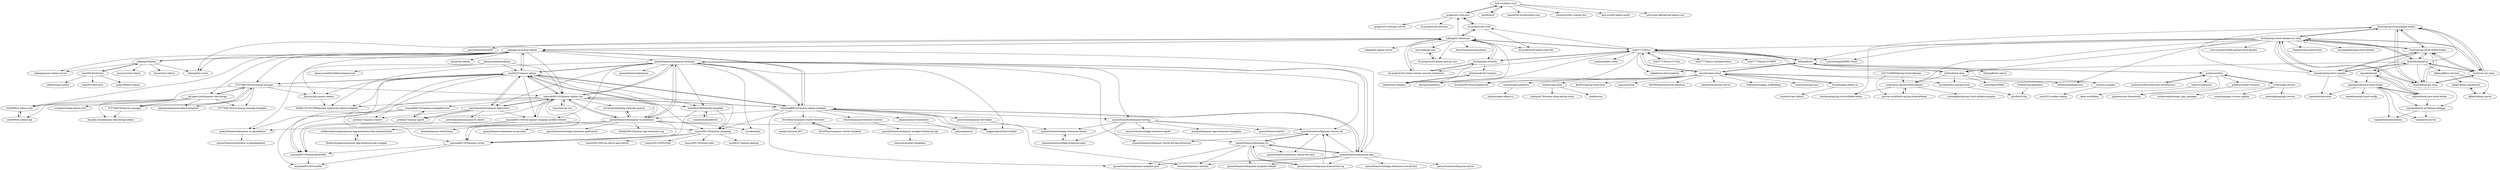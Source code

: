 digraph G {
"fast-crud/fast-crud" -> "greper/d2-crud-plus"
"fast-crud/fast-crud" -> "certd/certd"
"fast-crud/fast-crud" -> "handsfree-work/trident-sync"
"fast-crud/fast-crud" -> "docmirror/dev-sidecar-doc"
"fast-crud/fast-crud" -> "fast-crud/fs-admin-antdv"
"fast-crud/fast-crud" -> "cool-team-official/cool-admin-vue" ["e"=1]
"uhonliu/open-platform" -> "uhonliu/open-admin-ui"
"funtl/spring-cloud-alibaba-my-shop" -> "funtl/spring-cloud-netflix-itoken"
"funtl/spring-cloud-alibaba-my-shop" -> "funtl/MyShopPlus"
"funtl/spring-cloud-alibaba-my-shop" -> "funtl/ssm-my-shop"
"funtl/spring-cloud-alibaba-my-shop" -> "funtl/dubbo-my-shop"
"funtl/spring-cloud-alibaba-my-shop" -> "funtl/spring-cloud-alibaba-dubbo"
"funtl/spring-cloud-alibaba-my-shop" -> "topsale/spring-boot-samples"
"funtl/spring-cloud-alibaba-my-shop" -> "mtcarpenter/mall-cloud-alibaba" ["e"=1]
"funtl/spring-cloud-alibaba-my-shop" -> "fxllong/fisher"
"funtl/spring-cloud-alibaba-my-shop" -> "lizibin/black-shop"
"funtl/spring-cloud-alibaba-my-shop" -> "xingcun/xc-spring-cloud-alibaba"
"funtl/spring-cloud-alibaba-my-shop" -> "mirrormingzZ/hello-spring-cloud-alibaba"
"funtl/spring-cloud-alibaba-my-shop" -> "liuht777/Taroco"
"funtl/spring-cloud-alibaba-my-shop" -> "wuyouzhuguli/FEBS-Cloud" ["e"=1]
"funtl/spring-cloud-alibaba-my-shop" -> "chillzhuang/blade-tool" ["e"=1]
"funtl/spring-cloud-alibaba-my-shop" -> "Nepxion/DiscoveryGuide" ["e"=1]
"wjkang/d2-admin-pm" -> "Jiiiiiin/jiiiiiin-security"
"wjkang/d2-admin-pm" -> "wjkang/d2-admin-server"
"wjkang/d2-admin-pm" -> "d2-projects/d2-admin-start-kit" ["e"=1]
"wjkang/d2-admin-pm" -> "d2-projects/d2-crud"
"wjkang/d2-admin-pm" -> "wjkang/lazy-mock"
"wjkang/d2-admin-pm" -> "d2-projects/d2-admin-renren-security-enterprise"
"wjkang/d2-admin-pm" -> "wjkang/vue-quasar-admin"
"wjkang/d2-admin-pm" -> "dnyz520/careyshop-admin" ["e"=1]
"wjkang/d2-admin-pm" -> "d2-projects/d2-admin-xiya-go-cms"
"wjkang/d2-admin-pm" -> "greper/d2-crud-plus"
"wjkang/d2-admin-pm" -> "Jiiiiiin/vue-viewplus"
"wjkang/d2-admin-pm" -> "xiya-team/go-cms"
"wjkang/d2-admin-pm" -> "liuht777/Taroco"
"wjkang/d2-admin-pm" -> "garychk/D2AdminICE"
"GreedyStar/generator" -> "airufei/xCode"
"funtl/MyShopPlus" -> "funtl/spring-cloud-alibaba-my-shop"
"funtl/MyShopPlus" -> "funtl/spring-cloud-netflix-itoken"
"funtl/MyShopPlus" -> "funtl/ssm-my-shop"
"funtl/MyShopPlus" -> "topsale/spring-boot-samples"
"funtl/MyShopPlus" -> "funtl/dubbo-my-shop"
"funtl/MyShopPlus" -> "funtl/spring-cloud-alibaba-dubbo"
"funtl/MyShopPlus" -> "qfdmy/qfdmy-services"
"funtl/MyShopPlus" -> "topsale/leesite"
"funtl/MyShopPlus" -> "lizibin/black-shop"
"quasarframework/quasar-awesome" -> "pratik227/quasar-admin"
"quasarframework/quasar-awesome" -> "mayank091193/quasar-admin-crm"
"quasarframework/quasar-awesome" -> "odranoelBR/vue-quasar-admin-example"
"quasarframework/quasar-awesome" -> "quasarframework/quasar-ui-qcalendar"
"quasarframework/quasar-awesome" -> "quasarframework/quasar" ["e"=1]
"quasarframework/quasar-awesome" -> "patrickmonteiro/quasar-apexcharts"
"quasarframework/quasar-awesome" -> "quasarframework/quasar-testing"
"quasarframework/quasar-awesome" -> "quasarframework/quasar-play"
"quasarframework/quasar-awesome" -> "slanatech/dashblocks-template"
"quasarframework/quasar-awesome" -> "quasarframework/quasar-starter-kit"
"quasarframework/quasar-awesome" -> "quasarframework/quasar-cli"
"quasarframework/quasar-awesome" -> "baggachipz/q-form-builder"
"quasarframework/quasar-awesome" -> "vycoder/qodo"
"quasarframework/quasar-awesome" -> "dirkhe1051931999/quasar-typescript-admin-template"
"quasarframework/quasar-awesome" -> "mayank091193/vue-quasar-company-profile-website"
"mayur091193/quasar-shopping" -> "pratik227/quasar-gaming"
"mayur091193/quasar-shopping" -> "mayur091193/vue-native-app-starter"
"mayur091193/quasar-shopping" -> "mayank091193/quasar-scrum"
"mayur091193/quasar-shopping" -> "mayur091193/ProTab"
"mayur091193/quasar-shopping" -> "mayur091193/turbo-tabs"
"odranoelBR/vue-quasar-admin-example" -> "pratik227/quasar-admin"
"odranoelBR/vue-quasar-admin-example" -> "mayank091193/quasar-admin-crm"
"odranoelBR/vue-quasar-admin-example" -> "wjkang/vue-quasar-admin"
"odranoelBR/vue-quasar-admin-example" -> "quasarframework/quasar-awesome"
"odranoelBR/vue-quasar-admin-example" -> "XristMisyris/quasar-starter-frontend"
"odranoelBR/vue-quasar-admin-example" -> "quasarframework/quasar-play"
"odranoelBR/vue-quasar-admin-example" -> "quasarframework/quasar-ui-qcalendar"
"odranoelBR/vue-quasar-admin-example" -> "claustres/quasar-feathers-tutorial"
"odranoelBR/vue-quasar-admin-example" -> "stormseed/quasar-calendar" ["e"=1]
"odranoelBR/vue-quasar-admin-example" -> "mayur091193/quasar-shopping"
"odranoelBR/vue-quasar-admin-example" -> "quasarframework/quasar-testing"
"odranoelBR/vue-quasar-admin-example" -> "baggachipz/q-form-builder"
"odranoelBR/vue-quasar-admin-example" -> "panstromek/quasar-ide-helper"
"odranoelBR/vue-quasar-admin-example" -> "phpzm/quasar-boilerplate"
"odranoelBR/vue-quasar-admin-example" -> "quasarframework/quasar-template-pwa"
"mayank091193/vue-quasar-company-profile-website" -> "mayank091193/mayank-profile"
"mayank091193/vue-quasar-company-profile-website" -> "mayank091193/quasar-scrum"
"mayank091193/vue-quasar-company-profile-website" -> "mayank091193/quasar-admin-crm"
"mayank091193/vue-quasar-company-profile-website" -> "mayur091193/quasar-shopping"
"mayank091193/vue-quasar-company-profile-website" -> "mstaack/quasar-cloud-demo"
"gudaoxuri/Microservices-Architecture" -> "gudaoxuri/dew"
"topsale/spring-boot-samples" -> "funtl/spring-cloud-alibaba-my-shop"
"topsale/spring-boot-samples" -> "funtl/MyShopPlus"
"topsale/spring-boot-samples" -> "funtl/spring-cloud-netflix-itoken"
"topsale/spring-boot-samples" -> "funtl/spring-cloud-alibaba-dubbo"
"topsale/spring-boot-samples" -> "topsale/kubernetes"
"topsale/spring-boot-samples" -> "topsale/code-java-cloud-dubbo"
"greper/d2-crud-plus" -> "fast-crud/fast-crud"
"greper/d2-crud-plus" -> "d2-projects/d2-crud"
"greper/d2-crud-plus" -> "greper/d2-crud-plus-server"
"greper/d2-crud-plus" -> "d2-projects/d2-advance"
"certd/certd" -> "fast-crud/fast-crud"
"leecho/cola-cloud" -> "steellee/sao"
"leecho/cola-cloud" -> "chengzhx76/weixin-shop-spring-cloud" ["e"=1]
"Junvary/gin-quasar-admin" -> "dirkhe1051931999/quasar-typescript-admin-template"
"xingcun/xc-spring-cloud-alibaba" -> "pursue-wind/hello-spring-cloud-alibaba"
"xingcun/xc-spring-cloud-alibaba" -> "shuzheng/spring-cloud-alibaba-demo"
"xingcun/xc-spring-cloud-alibaba" -> "yuhuangbin/spring-cloud-alibaba-samples"
"d2-projects/d2-crud" -> "d2-projects/d2-admin-start-kit" ["e"=1]
"d2-projects/d2-crud" -> "wjkang/d2-admin-pm"
"d2-projects/d2-crud" -> "greper/d2-crud-plus"
"quasarframework/quasar-play" -> "quasarframework/quasar-cli"
"quasarframework/quasar-play" -> "quasarframework/quasar-framework.org"
"quasarframework/quasar-play" -> "quasarframework/quasar-starter-kit"
"quasarframework/quasar-play" -> "quasarframework/quasar-template-pwa"
"quasarframework/quasar-play" -> "quasarframework/quasar-extras"
"quasarframework/quasar-play" -> "quasarframework/quasar-template-default"
"quasarframework/quasar-play" -> "stormseed/quasar-calendar" ["e"=1]
"quasarframework/quasar-play" -> "quasarframework/quasar-awesome"
"quasarframework/quasar-play" -> "odranoelBR/vue-quasar-admin-example"
"quasarframework/quasar-play" -> "quasarframework/app-extension-icon-factory"
"funtl/ssm-my-shop" -> "funtl/dubbo-my-shop"
"funtl/ssm-my-shop" -> "funtl/spring-cloud-netflix-itoken"
"funtl/ssm-my-shop" -> "funtl/spring-cloud-alibaba-my-shop"
"funtl/ssm-my-shop" -> "funtl/MyShopPlus"
"funtl/ssm-my-shop" -> "funtl/spring-cloud-alibaba-dubbo"
"wjkang/3YAdmin" -> "wjkang/vue-quasar-admin"
"wjkang/3YAdmin" -> "javaLuo/react-admin" ["e"=1]
"wjkang/3YAdmin" -> "wjkang/quasar-admin-server"
"wjkang/3YAdmin" -> "liuxx001/bird-front"
"wjkang/3YAdmin" -> "lanux/react-admin" ["e"=1]
"wjkang/3YAdmin" -> "wjkang/lazy-mock"
"972784674t/quasar-manage" -> "972784674t/vue-quasar-manage"
"972784674t/quasar-manage" -> "dq-open-cloud/quasar-sika-design-admin"
"pursue-wind/hello-spring-cloud-alibaba" -> "xingcun/xc-spring-cloud-alibaba"
"topsale/book-java-cloud-dubbo" -> "topsale/leesite"
"topsale/book-java-cloud-dubbo" -> "topsale/code-java-cloud-dubbo"
"topsale/book-java-cloud-dubbo" -> "topsale/leesite-archetype-webapp"
"topsale/code-java-cloud-dubbo" -> "topsale/book-java-cloud-dubbo"
"topsale/code-java-cloud-dubbo" -> "topsale/kubernetes"
"topsale/code-java-cloud-dubbo" -> "topsale/spring-cloud-config"
"topsale/code-java-cloud-dubbo" -> "topsale/leesite-archetype-webapp"
"topsale/code-java-cloud-dubbo" -> "topsale/book-blockchain"
"topsale/code-java-cloud-dubbo" -> "topsale/resources"
"mayank091193/quasar-admin-crm" -> "pratik227/quasar-admin"
"mayank091193/quasar-admin-crm" -> "mayank091193/vue-quasar-company-profile-website"
"mayank091193/quasar-admin-crm" -> "mayank091193/quasar-scrum"
"mayank091193/quasar-admin-crm" -> "quasarframework/quasar-ui-qcalendar"
"mayank091193/quasar-admin-crm" -> "odranoelBR/vue-quasar-admin-example"
"mayank091193/quasar-admin-crm" -> "quasarframework/quasar-awesome"
"mayank091193/quasar-admin-crm" -> "patrickmonteiro/quasar-apexcharts"
"mayank091193/quasar-admin-crm" -> "mayur091193/quasar-shopping"
"mayank091193/quasar-admin-crm" -> "dirkhe1051931999/quasar-typescript-admin-template"
"mayank091193/quasar-admin-crm" -> "mayank091193/mayank-profile"
"mayank091193/quasar-admin-crm" -> "harryho/vue-crm"
"mayank091193/quasar-admin-crm" -> "pratik227/quasar-qgrid"
"mayank091193/quasar-admin-crm" -> "slanatech/dashblocks-template"
"mayank091193/quasar-admin-crm" -> "mayank091193/quasar-draggable-tree"
"mayank091193/quasar-admin-crm" -> "stormseed/daykeep-calendar-quasar"
"pratik227/quasar-admin" -> "mayank091193/quasar-admin-crm"
"pratik227/quasar-admin" -> "quasarframework/quasar-awesome"
"pratik227/quasar-admin" -> "odranoelBR/vue-quasar-admin-example"
"pratik227/quasar-admin" -> "dirkhe1051931999/quasar-typescript-admin-template"
"pratik227/quasar-admin" -> "patrickmonteiro/quasar-apexcharts"
"pratik227/quasar-admin" -> "slanatech/dashblocks-template"
"pratik227/quasar-admin" -> "quasarframework/quasar-ui-qcalendar"
"pratik227/quasar-admin" -> "mayur091193/quasar-shopping"
"pratik227/quasar-admin" -> "mayank091193/vue-quasar-company-profile-website"
"pratik227/quasar-admin" -> "mayank091193/quasar-scrum"
"pratik227/quasar-admin" -> "wjkang/vue-quasar-admin"
"pratik227/quasar-admin" -> "quasarframework/quasar-ui-qmarkdown"
"pratik227/quasar-admin" -> "pratik227/quasar-echarts"
"pratik227/quasar-admin" -> "972784674t/vue-quasar-manage"
"pratik227/quasar-admin" -> "Junvary/gin-quasar-admin"
"topsale/leesite" -> "topsale/book-java-cloud-dubbo"
"topsale/leesite" -> "topsale/leesite-archetype-webapp"
"topsale/leesite" -> "topsale/code-java-cloud-dubbo"
"lizibin/black-shop" -> "airufei/xmfcn-spring-cloud"
"lizibin/black-shop" -> "renzl321/smaker"
"lizibin/black-shop" -> "liuht777/Taroco"
"lizibin/black-shop" -> "xingcun/xc-spring-cloud-alibaba"
"lizibin/black-shop" -> "sunweiguo/MMall" ["e"=1]
"2227324689/Spring-Cloud-Alibaba-" -> "pursue-wind/hello-spring-cloud-alibaba"
"2227324689/Spring-Cloud-Alibaba-" -> "xingcun/xc-spring-cloud-alibaba"
"liuht777/Taroco" -> "liuht777/Taroco-Ui-Vue"
"liuht777/Taroco" -> "liuht777/Taroco-Authentication"
"liuht777/Taroco" -> "Jiiiiiin/jiiiiiin-security"
"liuht777/Taroco" -> "liuht777/Taroco-UI-NEW"
"liuht777/Taroco" -> "fxllong/fisher"
"liuht777/Taroco" -> "liuyadu/open-cloud"
"liuht777/Taroco" -> "lizibin/black-shop"
"liuht777/Taroco" -> "wuyouzhuguli/FEBS-Cloud" ["e"=1]
"liuht777/Taroco" -> "alibaba/sca-best-practice" ["e"=1]
"liuht777/Taroco" -> "d2-projects/d2-admin-renren-security-enterprise"
"liuht777/Taroco" -> "yinjihuan/kitty-cloud" ["e"=1]
"liuht777/Taroco" -> "SpringCloud/Moss" ["e"=1]
"liuht777/Taroco" -> "wjkang/d2-admin-pm"
"liuht777/Taroco" -> "liuweijw/fw-cloud-framework" ["e"=1]
"liuht777/Taroco" -> "d2-projects/d2-crud"
"topsale/leesite-archetype-webapp" -> "topsale/book-blockchain"
"topsale/leesite-archetype-webapp" -> "topsale/resources"
"liuyadu/open-cloud" -> "liuyadu/open-admin-ui"
"liuyadu/open-cloud" -> "liuht777/Taroco"
"liuyadu/open-cloud" -> "fxllong/fisher"
"liuyadu/open-cloud" -> "leecho/cola-cloud"
"liuyadu/open-cloud" -> "fp2952/spring-cloud-base" ["e"=1]
"liuyadu/open-cloud" -> "liuweijw/fw-cloud-framework" ["e"=1]
"liuyadu/open-cloud" -> "uhonliu/open-platform"
"liuyadu/open-cloud" -> "SpringCloud/Moss" ["e"=1]
"liuyadu/open-cloud" -> "micyo202/lion" ["e"=1]
"liuyadu/open-cloud" -> "zlt2000/microservices-platform" ["e"=1]
"liuyadu/open-cloud" -> "airufei/xmfcn-spring-cloud"
"liuyadu/open-cloud" -> "chillzhuang/blade-tool" ["e"=1]
"liuyadu/open-cloud" -> "jobmission/oauth2-server" ["e"=1]
"liuyadu/open-cloud" -> "SophiaLeo/sophia_scaffolding" ["e"=1]
"liuyadu/open-cloud" -> "wiselyman/uaa-zuul" ["e"=1]
"Jiiiiiin/jiiiiiin-security" -> "Jiiiiiin/vue-viewplus"
"Jiiiiiin/jiiiiiin-security" -> "wjkang/d2-admin-pm"
"Jiiiiiin/jiiiiiin-security" -> "liuht777/Taroco"
"Jiiiiiin/jiiiiiin-security" -> "d2-projects/d2-admin-renren-security-enterprise"
"Jiiiiiin/jiiiiiin-security" -> "Jiiiiiin/android-viewplus"
"d2-projects/d2-admin-renren-security-enterprise" -> "Jiiiiiin/jiiiiiin-security"
"d2-projects/d2-admin-renren-security-enterprise" -> "wjkang/d2-admin-pm"
"liuht777/Taroco-Ui-Vue" -> "liuht777/Taroco"
"funtl/spring-cloud-netflix-itoken" -> "funtl/dubbo-my-shop"
"funtl/spring-cloud-netflix-itoken" -> "funtl/spring-cloud-alibaba-my-shop"
"funtl/spring-cloud-netflix-itoken" -> "funtl/ssm-my-shop"
"funtl/spring-cloud-netflix-itoken" -> "funtl/MyShopPlus"
"funtl/spring-cloud-netflix-itoken" -> "funtl/spring-cloud-alibaba-dubbo"
"funtl/spring-cloud-netflix-itoken" -> "topsale/spring-boot-samples"
"funtl/spring-cloud-netflix-itoken" -> "topsale/leesite"
"Jiiiiiin/vue-viewplus" -> "Jiiiiiin/android-viewplus"
"liuxx001/bird-front" -> "liuxx001/bird-java"
"liuxx001/bird-front" -> "wjkang/3YAdmin"
"liuxx001/bird-front" -> "pmg1989/dva-admin" ["e"=1]
"liuxx001/bird-front" -> "zkboys/react-admin" ["e"=1]
"xiya-team/go-cms" -> "d2-projects/d2-admin-xiya-go-cms"
"airufei/xmfcn-spring-cloud" -> "airufei/xCode"
"fxllong/fisher" -> "fxllong/fisher-admin"
"fxllong/fisher" -> "liuht777/Taroco"
"fxllong/fisher" -> "alibaba/sca-best-practice" ["e"=1]
"fxllong/fisher" -> "gudaoxuri/dew"
"fxllong/fisher" -> "liuyadu/open-cloud"
"fxllong/fisher" -> "renzl321/smaker"
"renzl321/smaker" -> "renzl321/smaker-admin"
"mayank091193/mayank-profile" -> "mayank091193/CoolTab"
"mayank091193/quasar-draggable-tree" -> "mayank091193/mayank-profile"
"mayank091193/quasar-draggable-tree" -> "mayank091193/CoolTab"
"mayank091193/quasar-draggable-tree" -> "pratik227/quasar-qgrid"
"mayank091193/quasar-scrum" -> "mayank091193/mayank-profile"
"mayank091193/quasar-scrum" -> "mayank091193/CoolTab"
"patrickmonteiro/quasar-apexcharts" -> "pratik227/quasar-echarts"
"patrickmonteiro/quasar-apexcharts" -> "mayank091193/mayank-profile"
"patrickmonteiro/quasar-apexcharts" -> "patrickmonteiro/quasar-f2-charts"
"patrickmonteiro/quasar-apexcharts" -> "mayank091193/quasar-admin-crm"
"patrickmonteiro/quasar-apexcharts" -> "mayank091193/vue-quasar-company-profile-website"
"patrickmonteiro/quasar-apexcharts" -> "pratik227/quasar-admin"
"patrickmonteiro/quasar-apexcharts" -> "pratik227/quasar-qgrid"
"pratik227/quasar-qgrid" -> "mayank091193/quasar-draggable-tree"
"quasarframework/quasar-ui-qcalendar" -> "stormseed/daykeep-calendar-quasar"
"quasarframework/quasar-ui-qcalendar" -> "mayank091193/quasar-admin-crm"
"quasarframework/quasar-ui-qcalendar" -> "pratik227/quasar-admin"
"quasarframework/quasar-ui-qcalendar" -> "quasarframework/app-extension-qpdfviewer"
"quasarframework/quasar-ui-qcalendar" -> "baggachipz/q-form-builder"
"quasarframework/quasar-ui-qcalendar" -> "quasarframework/quasar-awesome"
"quasarframework/quasar-ui-qcalendar" -> "vycoder/qodo"
"quasarframework/quasar-ui-qcalendar" -> "freddy38510/quasar-app-extension-ssg"
"quasarframework/quasar-ui-qcalendar" -> "stefanvanherwijnen/quasar-app-extension-http-authentication"
"quasarframework/quasar-ui-qcalendar" -> "quasarframework/quasar-ui-qmarkdown"
"quasarframework/quasar-ui-qcalendar" -> "mayank091193/quasar-scrum"
"quasarframework/quasar-ui-qcalendar" -> "quasarframework/quasar-ui-qscroller"
"stormseed/daykeep-calendar-quasar" -> "quasarframework/quasar-ui-qcalendar"
"972784674t/vue-quasar-manage" -> "dq-open-cloud/quasar-sika-design"
"972784674t/vue-quasar-manage" -> "972784674t/quasar-manage"
"972784674t/vue-quasar-manage" -> "972784674t/vue-quasar-manage-template"
"972784674t/vue-quasar-manage" -> "zhy6599/cc-admin-web"
"972784674t/vue-quasar-manage" -> "jinjingmail/quasar-admin-template"
"972784674t/vue-quasar-manage" -> "Junvary/gin-quasar-admin"
"972784674t/vue-quasar-manage" -> "pratik227/quasar-admin"
"972784674t/vue-quasar-manage" -> "mayank091193/quasar-admin-crm"
"wjkang/vue-quasar-admin" -> "wjkang/quasar-admin-server"
"wjkang/vue-quasar-admin" -> "wjkang/3YAdmin"
"wjkang/vue-quasar-admin" -> "odranoelBR/vue-quasar-admin-example"
"wjkang/vue-quasar-admin" -> "wjkang/d2-admin-pm"
"wjkang/vue-quasar-admin" -> "pratik227/quasar-admin"
"wjkang/vue-quasar-admin" -> "mayank091193/quasar-admin-crm"
"wjkang/vue-quasar-admin" -> "wjkang/lazy-mock"
"wjkang/vue-quasar-admin" -> "972784674t/vue-quasar-manage"
"wjkang/vue-quasar-admin" -> "dq-open-cloud/quasar-sika-design"
"wjkang/vue-quasar-admin" -> "zhy6599/cc-admin-web"
"wjkang/vue-quasar-admin" -> "Junvary/gin-quasar-admin"
"wjkang/vue-quasar-admin" -> "quasarframework/quasar-play"
"wjkang/vue-quasar-admin" -> "quasarframework/quasar-awesome"
"wjkang/vue-quasar-admin" -> "lanux/Vue-Admin" ["e"=1]
"harryho/vue-crm" -> "mayank091193/quasar-admin-crm"
"gudaoxuri/dew" -> "gudaoxuri/Microservices-Architecture"
"gudaoxuri/dew" -> "gudaoxuri/dew-common"
"gudaoxuri/dew" -> "xtTech/app-version"
"gudaoxuri/dew" -> "fxllong/fisher"
"gudaoxuri/dew" -> "gudaoxuri/ez-framework"
"gudaoxuri/dew" -> "ideal-world/tardis"
"xtTech/app-version" -> "gudaoxuri/dew"
"xtTech/app-version" -> "zoeminghong/app-version"
"xtTech/app-version" -> "yizhaorong/intranet_app_manager" ["e"=1]
"xtTech/app-version" -> "onanying/apps-version-update"
"slanatech/dashblocks-template" -> "slanatech/dashblocks"
"slanatech/dashblocks-template" -> "mayank091193/quasar-scrum"
"slanatech/dashblocks-template" -> "mayur091193/quasar-shopping"
"dannyconnell/localbase" -> "dannyconnell/localbase-playground"
"dannyconnell/localbase" -> "pratik227/quasar-admin"
"dannyconnell/localbase" -> "mayank091193/quasar-admin-crm"
"dannyconnell/localbase" -> "quasarframework/quasar-ui-qmarkdown"
"quasarframework/quasar-ui-qmarkdown" -> "quasarframework/quasar-ui-qmediaplayer"
"d2-projects/d2-admin-xiya-go-cms" -> "xiya-team/go-cms"
"gudaoxuri/dew-common" -> "gudaoxuri/ez-framework"
"funtl/dubbo-my-shop" -> "funtl/spring-cloud-netflix-itoken"
"funtl/dubbo-my-shop" -> "funtl/ssm-my-shop"
"funtl/dubbo-my-shop" -> "funtl/spring-cloud-alibaba-dubbo"
"funtl/dubbo-my-shop" -> "funtl/spring-cloud-alibaba-my-shop"
"dq-open-cloud/quasar-sika-design" -> "zhy6599/cc-admin-web"
"dq-open-cloud/quasar-sika-design" -> "972784674t/vue-quasar-manage"
"dq-open-cloud/quasar-sika-design" -> "zhy6599/cc-admin-api"
"dq-open-cloud/quasar-sika-design" -> "jinjingmail/quasar-admin-template"
"dq-open-cloud/quasar-sika-design" -> "972784674t/quasar-manage"
"dq-open-cloud/quasar-sika-design" -> "crudapi/crudapi-admin-web"
"dq-open-cloud/quasar-sika-design" -> "972784674t/vue-quasar-manage-template"
"dq-open-cloud/quasar-sika-design" -> "dq-open-cloud/quasar-sika-design-admin"
"Jiiiiiin/android-viewplus" -> "Jiiiiiin/vue-viewplus"
"funtl/spring-cloud-alibaba-dubbo" -> "funtl/dubbo-my-shop"
"funtl/spring-cloud-alibaba-dubbo" -> "funtl/spring-cloud-netflix-itoken"
"funtl/spring-cloud-alibaba-dubbo" -> "funtl/spring-cloud-alibaba-my-shop"
"funtl/spring-cloud-alibaba-dubbo" -> "funtl/ssm-my-shop"
"funtl/spring-cloud-alibaba-dubbo" -> "shuzheng/spring-cloud-alibaba-demo"
"quasarframework/quasar-starter-kit" -> "quasarframework/quasar-starter-kit-app-extension"
"quasarframework/quasar-starter-kit" -> "quasarframework/quasar-cli"
"quasarframework/quasar-starter-kit" -> "quasarframework/quasar-starter-kit-umd"
"zhy6599/cc-admin-api" -> "zhy6599/cc-admin-web"
"quasarframework/app-extension-qenv" -> "quasarframework/app-extension-dotenv"
"quasarframework/app-extension-dotenv" -> "quasarframework/app-extension-qenv"
"quasarframework/quasar-testing" -> "quasarframework/app-extension-qenv"
"quasarframework/quasar-testing" -> "quasarframework/app-extension-dotenv"
"quasarframework/quasar-testing" -> "quasarframework/app-extension-apollo"
"quasarframework/quasar-testing" -> "quasarframework/quasar-starter-kit"
"quasarframework/quasar-testing" -> "quasarframework/quasar-starter-kit-app-extension"
"quasarframework/quasar-testing" -> "mesqueeb/quasar-app-extension-draggable"
"quasarframework/quasar-testing" -> "quasarframework/rfcs"
"phpzm/quasar-boilerplate" -> "phpzm/genesis"
"quasarframework/quasar-framework.org" -> "quasarframework/quasar-cli"
"quasarframework/quasar-framework.org" -> "quasarframework/quasar-starter-kit"
"claustres/quasar-feathers-tutorial" -> "quasarframework/quasar-wrapper-feathersjs-api"
"quasarframework/quasar-wrapper-feathersjs-api" -> "claustres/quasar-templates"
"liuyadu/open-admin-ui" -> "liuyadu/open-cloud"
"liuyadu/open-admin-ui" -> "liuyadu/iview-admin"
"panstromek/quasar-ide-helper" -> "quasarframework/app-extension-dotenv"
"RobertoLangarica/quasar-app-extension-api-wrapper" -> "stefanvanherwijnen/quasar-app-extension-http-authentication"
"stefanvanherwijnen/quasar-app-extension-http-authentication" -> "RobertoLangarica/quasar-app-extension-api-wrapper"
"slanatech/dashblocks" -> "slanatech/dashblocks-template"
"ideal-world/tardis" -> "ideal-world/bios"
"zhy6599/cc-admin-web" -> "zhy6599/cc-admin-api"
"XristMisyris/quasar-starter-backend" -> "XristMisyris/quasar-starter-frontend"
"quasarframework/quasar-cli" -> "quasarframework/quasar-play"
"quasarframework/quasar-cli" -> "quasarframework/quasar-starter-kit"
"quasarframework/quasar-cli" -> "quasarframework/quasar-framework.org"
"quasarframework/quasar-cli" -> "quasarframework/quasar-template-default"
"quasarframework/quasar-cli" -> "quasarframework/quasar-template-pwa"
"quasarframework/quasar-cli" -> "quasarframework/quasar-starter-kit-umd"
"quasarframework/quasar-cli" -> "stormseed/quasar-calendar" ["e"=1]
"qfdmy/qfdmy-dashboard" -> "qfdmy/qfdmy-portal"
"qfdmy/qfdmy-services" -> "qfdmy/qfdmy-dashboard"
"qfdmy/qfdmy-services" -> "qfdmy/qfdmy-portal"
"XristMisyris/quasar-starter-frontend" -> "XristMisyris/quasar-starter-backend"
"XristMisyris/quasar-starter-frontend" -> "neatpro/Quasar-JWT"
"qfdmy/qfdmy-portal" -> "qfdmy/qfdmy-dashboard"
"fast-crud/fast-crud" ["l"="1.303,16.285"]
"greper/d2-crud-plus" ["l"="1.359,16.293"]
"certd/certd" ["l"="1.271,16.29"]
"handsfree-work/trident-sync" ["l"="1.286,16.309"]
"docmirror/dev-sidecar-doc" ["l"="1.267,16.262"]
"fast-crud/fs-admin-antdv" ["l"="1.295,16.262"]
"cool-team-official/cool-admin-vue" ["l"="9.772,-10.835"]
"uhonliu/open-platform" ["l"="1.354,16.429"]
"uhonliu/open-admin-ui" ["l"="1.334,16.44"]
"funtl/spring-cloud-alibaba-my-shop" ["l"="1.497,16.453"]
"funtl/spring-cloud-netflix-itoken" ["l"="1.529,16.46"]
"funtl/MyShopPlus" ["l"="1.537,16.478"]
"funtl/ssm-my-shop" ["l"="1.505,16.48"]
"funtl/dubbo-my-shop" ["l"="1.512,16.466"]
"funtl/spring-cloud-alibaba-dubbo" ["l"="1.521,16.484"]
"topsale/spring-boot-samples" ["l"="1.549,16.453"]
"mtcarpenter/mall-cloud-alibaba" ["l"="7.147,18.045"]
"fxllong/fisher" ["l"="1.414,16.442"]
"lizibin/black-shop" ["l"="1.457,16.442"]
"xingcun/xc-spring-cloud-alibaba" ["l"="1.477,16.512"]
"mirrormingzZ/hello-spring-cloud-alibaba" ["l"="1.512,16.42"]
"liuht777/Taroco" ["l"="1.433,16.376"]
"wuyouzhuguli/FEBS-Cloud" ["l"="7.006,18.197"]
"chillzhuang/blade-tool" ["l"="6.999,18.132"]
"Nepxion/DiscoveryGuide" ["l"="9.936,21.156"]
"wjkang/d2-admin-pm" ["l"="1.434,16.281"]
"Jiiiiiin/jiiiiiin-security" ["l"="1.446,16.33"]
"wjkang/d2-admin-server" ["l"="1.459,16.285"]
"d2-projects/d2-admin-start-kit" ["l"="-10.872,-44.064"]
"d2-projects/d2-crud" ["l"="1.398,16.308"]
"wjkang/lazy-mock" ["l"="1.451,16.212"]
"d2-projects/d2-admin-renren-security-enterprise" ["l"="1.429,16.318"]
"wjkang/vue-quasar-admin" ["l"="1.47,16.142"]
"dnyz520/careyshop-admin" ["l"="-25.922,-40.975"]
"d2-projects/d2-admin-xiya-go-cms" ["l"="1.423,16.255"]
"Jiiiiiin/vue-viewplus" ["l"="1.459,16.307"]
"xiya-team/go-cms" ["l"="1.405,16.262"]
"garychk/D2AdminICE" ["l"="1.467,16.268"]
"GreedyStar/generator" ["l"="1.296,16.481"]
"airufei/xCode" ["l"="1.338,16.467"]
"qfdmy/qfdmy-services" ["l"="1.564,16.517"]
"topsale/leesite" ["l"="1.578,16.476"]
"quasarframework/quasar-awesome" ["l"="1.518,16.067"]
"pratik227/quasar-admin" ["l"="1.505,16.097"]
"mayank091193/quasar-admin-crm" ["l"="1.518,16.109"]
"odranoelBR/vue-quasar-admin-example" ["l"="1.5,16.058"]
"quasarframework/quasar-ui-qcalendar" ["l"="1.541,16.072"]
"quasarframework/quasar" ["l"="14.922,-8.125"]
"patrickmonteiro/quasar-apexcharts" ["l"="1.542,16.105"]
"quasarframework/quasar-testing" ["l"="1.471,15.993"]
"quasarframework/quasar-play" ["l"="1.508,16.029"]
"slanatech/dashblocks-template" ["l"="1.554,16.118"]
"quasarframework/quasar-starter-kit" ["l"="1.497,16.005"]
"quasarframework/quasar-cli" ["l"="1.517,16.006"]
"baggachipz/q-form-builder" ["l"="1.541,16.043"]
"vycoder/qodo" ["l"="1.56,16.049"]
"dirkhe1051931999/quasar-typescript-admin-template" ["l"="1.486,16.103"]
"mayank091193/vue-quasar-company-profile-website" ["l"="1.529,16.094"]
"mayur091193/quasar-shopping" ["l"="1.553,16.094"]
"pratik227/quasar-gaming" ["l"="1.595,16.096"]
"mayur091193/vue-native-app-starter" ["l"="1.585,16.106"]
"mayank091193/quasar-scrum" ["l"="1.536,16.115"]
"mayur091193/ProTab" ["l"="1.58,16.096"]
"mayur091193/turbo-tabs" ["l"="1.583,16.087"]
"XristMisyris/quasar-starter-frontend" ["l"="1.568,16.005"]
"claustres/quasar-feathers-tutorial" ["l"="1.435,16.027"]
"stormseed/quasar-calendar" ["l"="16.227,-10.268"]
"panstromek/quasar-ide-helper" ["l"="1.458,16.018"]
"phpzm/quasar-boilerplate" ["l"="1.544,16.016"]
"quasarframework/quasar-template-pwa" ["l"="1.526,16.025"]
"mayank091193/mayank-profile" ["l"="1.532,16.128"]
"mstaack/quasar-cloud-demo" ["l"="1.488,16.083"]
"gudaoxuri/Microservices-Architecture" ["l"="1.389,16.533"]
"gudaoxuri/dew" ["l"="1.376,16.507"]
"topsale/kubernetes" ["l"="1.577,16.448"]
"topsale/code-java-cloud-dubbo" ["l"="1.596,16.461"]
"greper/d2-crud-plus-server" ["l"="1.343,16.276"]
"d2-projects/d2-advance" ["l"="1.335,16.313"]
"leecho/cola-cloud" ["l"="1.318,16.411"]
"steellee/sao" ["l"="1.277,16.415"]
"chengzhx76/weixin-shop-spring-cloud" ["l"="6.823,18.418"]
"Junvary/gin-quasar-admin" ["l"="1.481,16.123"]
"pursue-wind/hello-spring-cloud-alibaba" ["l"="1.482,16.54"]
"shuzheng/spring-cloud-alibaba-demo" ["l"="1.508,16.517"]
"yuhuangbin/spring-cloud-alibaba-samples" ["l"="1.453,16.543"]
"quasarframework/quasar-framework.org" ["l"="1.517,15.986"]
"quasarframework/quasar-extras" ["l"="1.536,15.988"]
"quasarframework/quasar-template-default" ["l"="1.534,16.002"]
"quasarframework/app-extension-icon-factory" ["l"="1.497,15.989"]
"wjkang/3YAdmin" ["l"="1.435,16.18"]
"javaLuo/react-admin" ["l"="12.596,-10.708"]
"wjkang/quasar-admin-server" ["l"="1.462,16.175"]
"liuxx001/bird-front" ["l"="1.397,16.187"]
"lanux/react-admin" ["l"="10.15,-12.344"]
"972784674t/quasar-manage" ["l"="1.427,16.141"]
"972784674t/vue-quasar-manage" ["l"="1.454,16.119"]
"dq-open-cloud/quasar-sika-design-admin" ["l"="1.398,16.142"]
"topsale/book-java-cloud-dubbo" ["l"="1.601,16.485"]
"topsale/leesite-archetype-webapp" ["l"="1.611,16.472"]
"topsale/spring-cloud-config" ["l"="1.613,16.443"]
"topsale/book-blockchain" ["l"="1.615,16.456"]
"topsale/resources" ["l"="1.621,16.462"]
"harryho/vue-crm" ["l"="1.517,16.151"]
"pratik227/quasar-qgrid" ["l"="1.556,16.139"]
"mayank091193/quasar-draggable-tree" ["l"="1.542,16.15"]
"stormseed/daykeep-calendar-quasar" ["l"="1.566,16.078"]
"quasarframework/quasar-ui-qmarkdown" ["l"="1.471,16.065"]
"pratik227/quasar-echarts" ["l"="1.565,16.106"]
"airufei/xmfcn-spring-cloud" ["l"="1.386,16.448"]
"renzl321/smaker" ["l"="1.434,16.463"]
"sunweiguo/MMall" ["l"="9.042,18.595"]
"2227324689/Spring-Cloud-Alibaba-" ["l"="1.489,16.565"]
"liuht777/Taroco-Ui-Vue" ["l"="1.458,16.371"]
"liuht777/Taroco-Authentication" ["l"="1.405,16.37"]
"liuht777/Taroco-UI-NEW" ["l"="1.451,16.394"]
"liuyadu/open-cloud" ["l"="1.386,16.412"]
"alibaba/sca-best-practice" ["l"="9.847,21.085"]
"yinjihuan/kitty-cloud" ["l"="15.814,-7.43"]
"SpringCloud/Moss" ["l"="9.919,21.1"]
"liuweijw/fw-cloud-framework" ["l"="8.453,19.272"]
"liuyadu/open-admin-ui" ["l"="1.363,16.397"]
"fp2952/spring-cloud-base" ["l"="8.413,19.189"]
"micyo202/lion" ["l"="8.798,17.134"]
"zlt2000/microservices-platform" ["l"="6.938,18.046"]
"jobmission/oauth2-server" ["l"="8.449,19.19"]
"SophiaLeo/sophia_scaffolding" ["l"="8.378,19.276"]
"wiselyman/uaa-zuul" ["l"="8.354,19.139"]
"Jiiiiiin/android-viewplus" ["l"="1.47,16.321"]
"liuxx001/bird-java" ["l"="1.359,16.187"]
"pmg1989/dva-admin" ["l"="13.78,-8.526"]
"zkboys/react-admin" ["l"="12.697,-10.729"]
"fxllong/fisher-admin" ["l"="1.405,16.466"]
"renzl321/smaker-admin" ["l"="1.435,16.448"]
"mayank091193/CoolTab" ["l"="1.541,16.139"]
"patrickmonteiro/quasar-f2-charts" ["l"="1.576,16.122"]
"quasarframework/app-extension-qpdfviewer" ["l"="1.488,16.037"]
"freddy38510/quasar-app-extension-ssg" ["l"="1.593,16.042"]
"stefanvanherwijnen/quasar-app-extension-http-authentication" ["l"="1.609,16.065"]
"quasarframework/quasar-ui-qscroller" ["l"="1.578,16.061"]
"dq-open-cloud/quasar-sika-design" ["l"="1.417,16.127"]
"972784674t/vue-quasar-manage-template" ["l"="1.437,16.132"]
"zhy6599/cc-admin-web" ["l"="1.431,16.119"]
"jinjingmail/quasar-admin-template" ["l"="1.422,16.105"]
"lanux/Vue-Admin" ["l"="10.199,-12.342"]
"gudaoxuri/dew-common" ["l"="1.347,16.512"]
"xtTech/app-version" ["l"="1.359,16.552"]
"gudaoxuri/ez-framework" ["l"="1.355,16.498"]
"ideal-world/tardis" ["l"="1.336,16.529"]
"zoeminghong/app-version" ["l"="1.36,16.583"]
"yizhaorong/intranet_app_manager" ["l"="-51.032,0.499"]
"onanying/apps-version-update" ["l"="1.335,16.576"]
"slanatech/dashblocks" ["l"="1.584,16.139"]
"dannyconnell/localbase" ["l"="1.453,16.085"]
"dannyconnell/localbase-playground" ["l"="1.422,16.076"]
"quasarframework/quasar-ui-qmediaplayer" ["l"="1.429,16.051"]
"zhy6599/cc-admin-api" ["l"="1.406,16.112"]
"crudapi/crudapi-admin-web" ["l"="1.368,16.118"]
"quasarframework/quasar-starter-kit-app-extension" ["l"="1.485,15.978"]
"quasarframework/quasar-starter-kit-umd" ["l"="1.505,15.979"]
"quasarframework/app-extension-qenv" ["l"="1.439,15.973"]
"quasarframework/app-extension-dotenv" ["l"="1.442,15.989"]
"quasarframework/app-extension-apollo" ["l"="1.474,15.944"]
"mesqueeb/quasar-app-extension-draggable" ["l"="1.451,15.956"]
"quasarframework/rfcs" ["l"="1.466,15.968"]
"phpzm/genesis" ["l"="1.557,15.989"]
"quasarframework/quasar-wrapper-feathersjs-api" ["l"="1.403,16.009"]
"claustres/quasar-templates" ["l"="1.385,15.998"]
"liuyadu/iview-admin" ["l"="1.347,16.386"]
"RobertoLangarica/quasar-app-extension-api-wrapper" ["l"="1.635,16.061"]
"ideal-world/bios" ["l"="1.314,16.54"]
"XristMisyris/quasar-starter-backend" ["l"="1.588,15.995"]
"qfdmy/qfdmy-dashboard" ["l"="1.573,16.539"]
"qfdmy/qfdmy-portal" ["l"="1.584,16.53"]
"neatpro/Quasar-JWT" ["l"="1.587,15.975"]
}